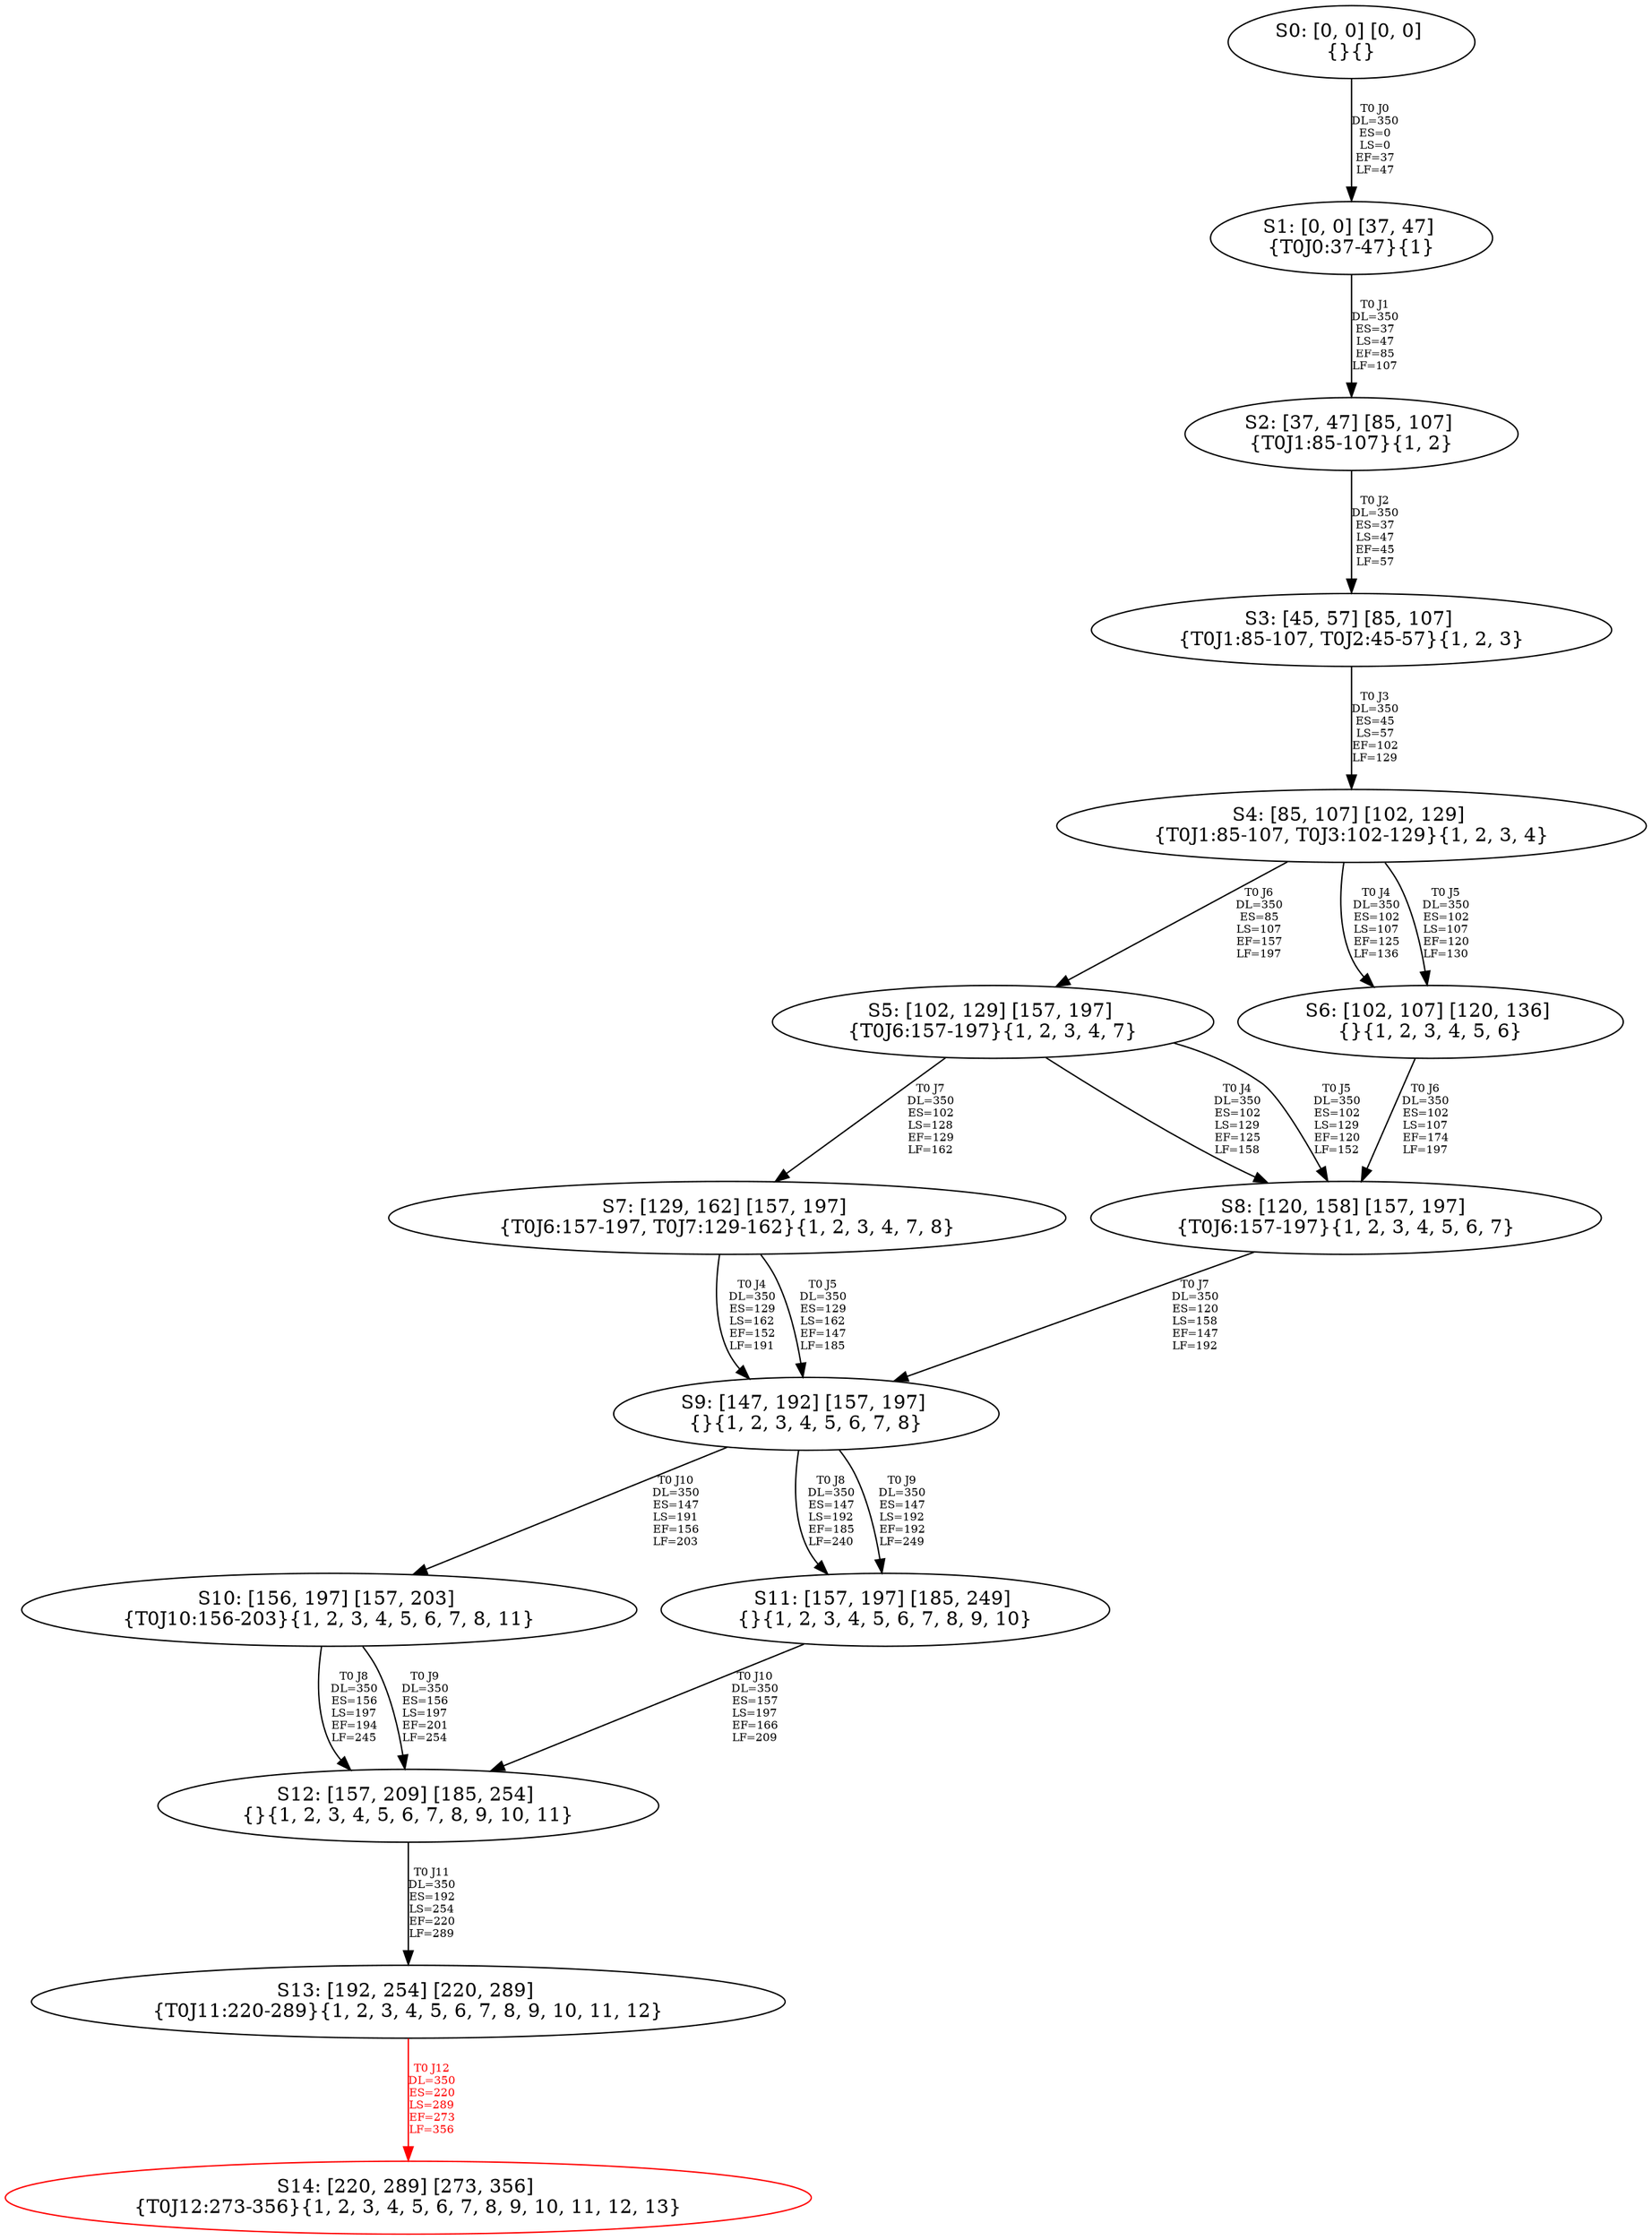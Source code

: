 digraph {
	S0[label="S0: [0, 0] [0, 0] \n{}{}"];
	S1[label="S1: [0, 0] [37, 47] \n{T0J0:37-47}{1}"];
	S2[label="S2: [37, 47] [85, 107] \n{T0J1:85-107}{1, 2}"];
	S3[label="S3: [45, 57] [85, 107] \n{T0J1:85-107, T0J2:45-57}{1, 2, 3}"];
	S4[label="S4: [85, 107] [102, 129] \n{T0J1:85-107, T0J3:102-129}{1, 2, 3, 4}"];
	S5[label="S5: [102, 129] [157, 197] \n{T0J6:157-197}{1, 2, 3, 4, 7}"];
	S6[label="S6: [102, 107] [120, 136] \n{}{1, 2, 3, 4, 5, 6}"];
	S7[label="S7: [129, 162] [157, 197] \n{T0J6:157-197, T0J7:129-162}{1, 2, 3, 4, 7, 8}"];
	S8[label="S8: [120, 158] [157, 197] \n{T0J6:157-197}{1, 2, 3, 4, 5, 6, 7}"];
	S9[label="S9: [147, 192] [157, 197] \n{}{1, 2, 3, 4, 5, 6, 7, 8}"];
	S10[label="S10: [156, 197] [157, 203] \n{T0J10:156-203}{1, 2, 3, 4, 5, 6, 7, 8, 11}"];
	S11[label="S11: [157, 197] [185, 249] \n{}{1, 2, 3, 4, 5, 6, 7, 8, 9, 10}"];
	S12[label="S12: [157, 209] [185, 254] \n{}{1, 2, 3, 4, 5, 6, 7, 8, 9, 10, 11}"];
	S13[label="S13: [192, 254] [220, 289] \n{T0J11:220-289}{1, 2, 3, 4, 5, 6, 7, 8, 9, 10, 11, 12}"];
	S14[label="S14: [220, 289] [273, 356] \n{T0J12:273-356}{1, 2, 3, 4, 5, 6, 7, 8, 9, 10, 11, 12, 13}"];
	S0 -> S1[label="T0 J0\nDL=350\nES=0\nLS=0\nEF=37\nLF=47",fontsize=8];
	S1 -> S2[label="T0 J1\nDL=350\nES=37\nLS=47\nEF=85\nLF=107",fontsize=8];
	S2 -> S3[label="T0 J2\nDL=350\nES=37\nLS=47\nEF=45\nLF=57",fontsize=8];
	S3 -> S4[label="T0 J3\nDL=350\nES=45\nLS=57\nEF=102\nLF=129",fontsize=8];
	S4 -> S6[label="T0 J4\nDL=350\nES=102\nLS=107\nEF=125\nLF=136",fontsize=8];
	S4 -> S6[label="T0 J5\nDL=350\nES=102\nLS=107\nEF=120\nLF=130",fontsize=8];
	S4 -> S5[label="T0 J6\nDL=350\nES=85\nLS=107\nEF=157\nLF=197",fontsize=8];
	S5 -> S8[label="T0 J4\nDL=350\nES=102\nLS=129\nEF=125\nLF=158",fontsize=8];
	S5 -> S8[label="T0 J5\nDL=350\nES=102\nLS=129\nEF=120\nLF=152",fontsize=8];
	S5 -> S7[label="T0 J7\nDL=350\nES=102\nLS=128\nEF=129\nLF=162",fontsize=8];
	S6 -> S8[label="T0 J6\nDL=350\nES=102\nLS=107\nEF=174\nLF=197",fontsize=8];
	S7 -> S9[label="T0 J4\nDL=350\nES=129\nLS=162\nEF=152\nLF=191",fontsize=8];
	S7 -> S9[label="T0 J5\nDL=350\nES=129\nLS=162\nEF=147\nLF=185",fontsize=8];
	S8 -> S9[label="T0 J7\nDL=350\nES=120\nLS=158\nEF=147\nLF=192",fontsize=8];
	S9 -> S11[label="T0 J8\nDL=350\nES=147\nLS=192\nEF=185\nLF=240",fontsize=8];
	S9 -> S11[label="T0 J9\nDL=350\nES=147\nLS=192\nEF=192\nLF=249",fontsize=8];
	S9 -> S10[label="T0 J10\nDL=350\nES=147\nLS=191\nEF=156\nLF=203",fontsize=8];
	S10 -> S12[label="T0 J8\nDL=350\nES=156\nLS=197\nEF=194\nLF=245",fontsize=8];
	S10 -> S12[label="T0 J9\nDL=350\nES=156\nLS=197\nEF=201\nLF=254",fontsize=8];
	S11 -> S12[label="T0 J10\nDL=350\nES=157\nLS=197\nEF=166\nLF=209",fontsize=8];
	S12 -> S13[label="T0 J11\nDL=350\nES=192\nLS=254\nEF=220\nLF=289",fontsize=8];
	S13 -> S14[label="T0 J12\nDL=350\nES=220\nLS=289\nEF=273\nLF=356",color=Red,fontcolor=Red,fontsize=8];
S14[color=Red];
}
